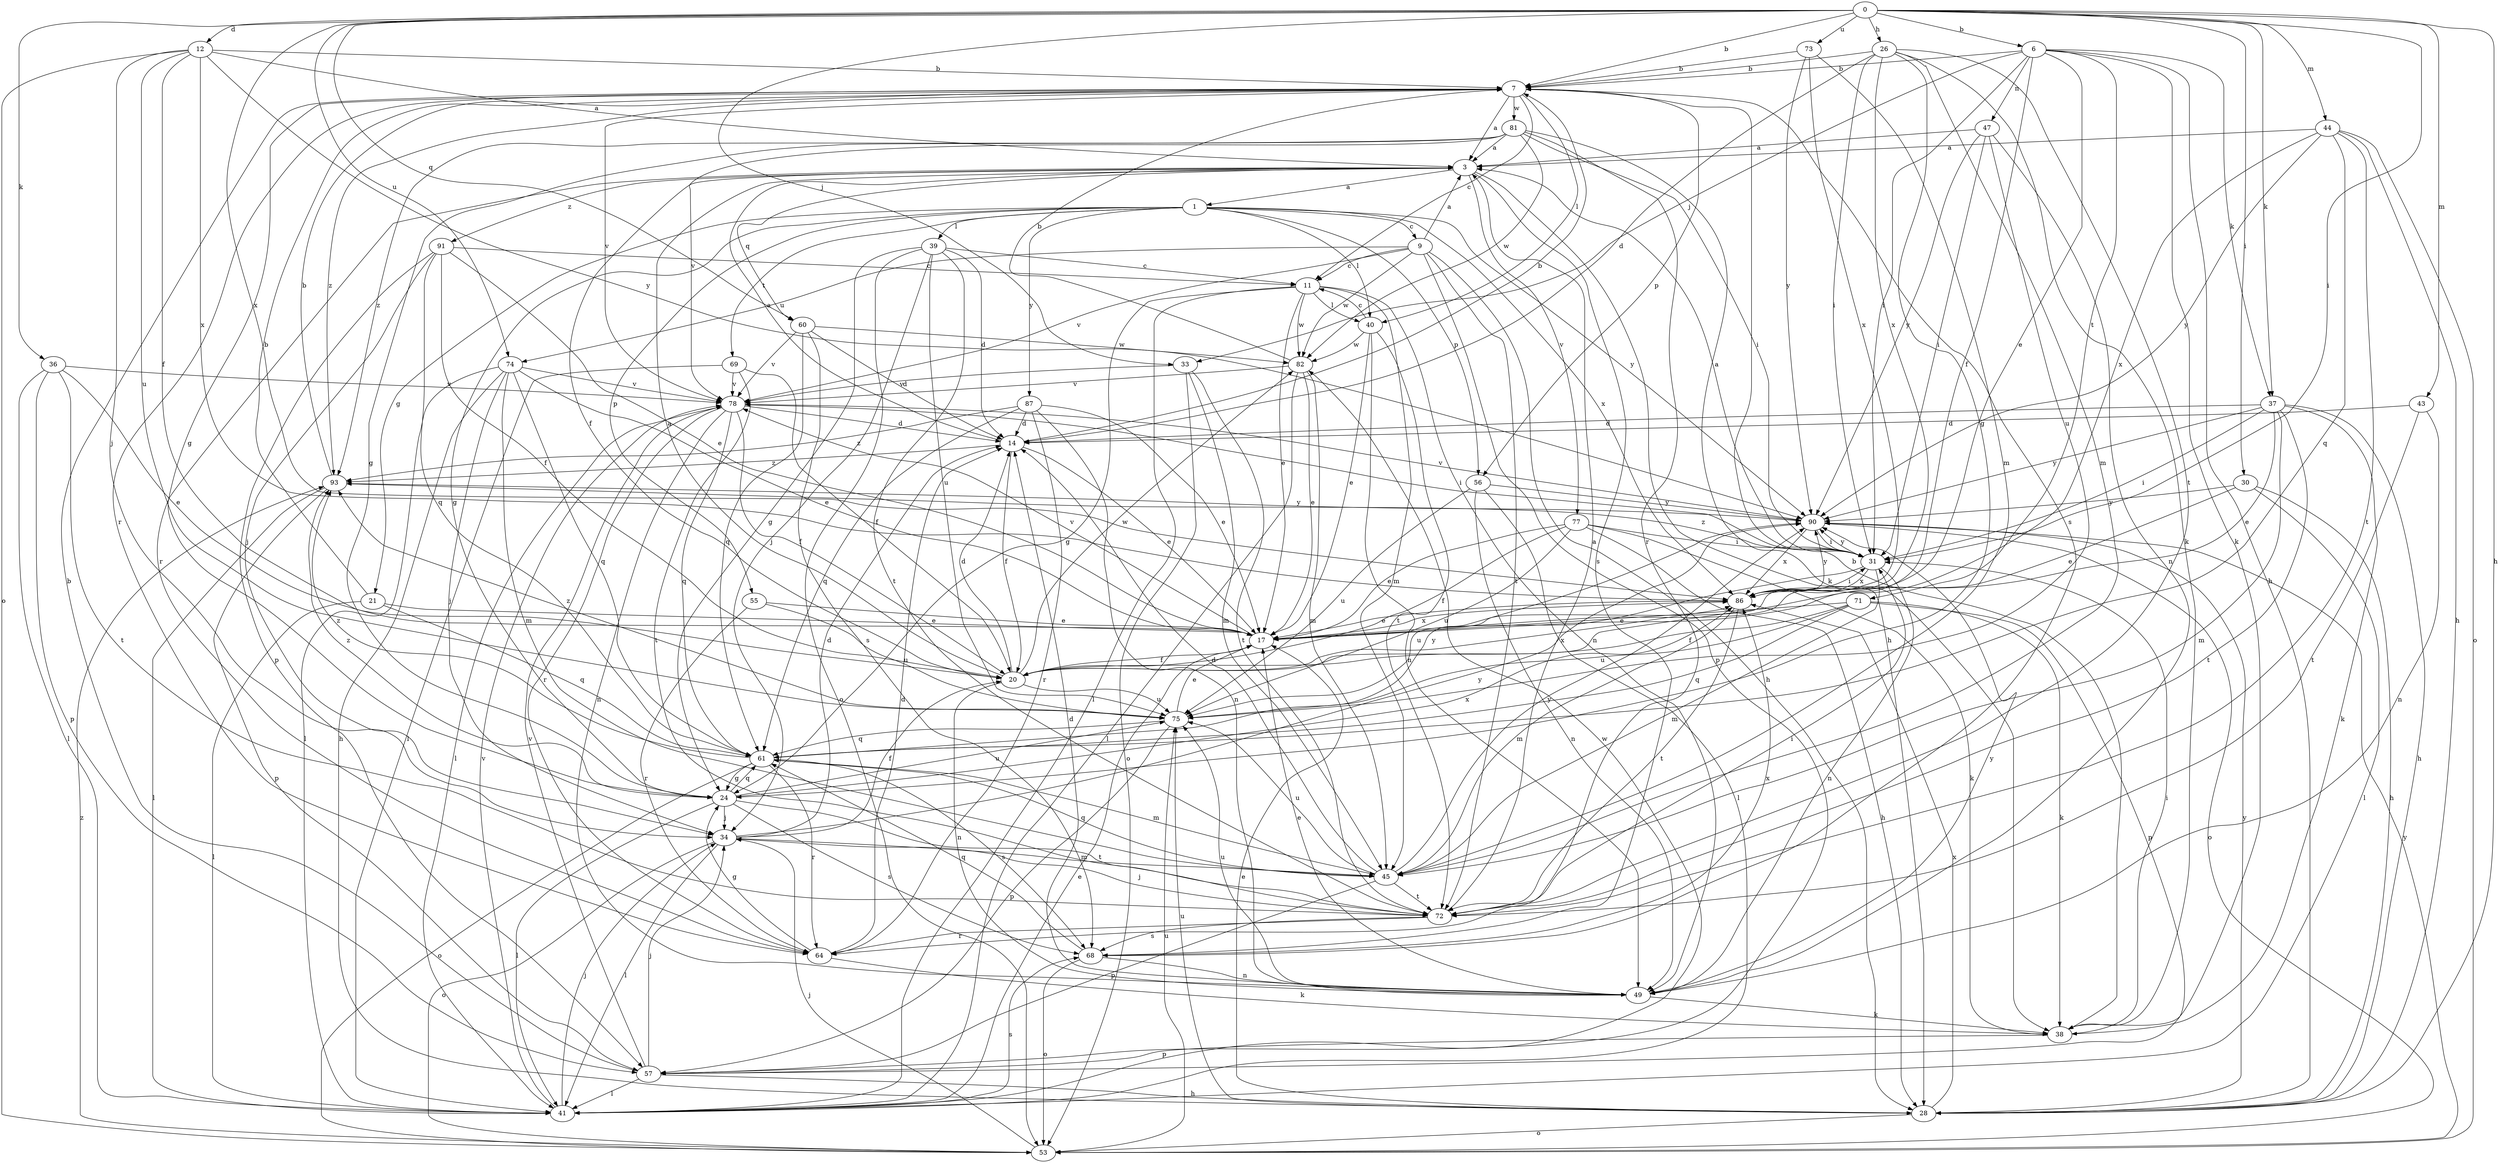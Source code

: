 strict digraph  {
0;
1;
3;
6;
7;
9;
11;
12;
14;
17;
20;
21;
24;
26;
28;
30;
31;
33;
34;
36;
37;
38;
39;
40;
41;
43;
44;
45;
47;
49;
53;
55;
56;
57;
60;
61;
64;
68;
69;
71;
72;
73;
74;
75;
77;
78;
81;
82;
86;
87;
90;
91;
93;
0 -> 6  [label=b];
0 -> 7  [label=b];
0 -> 12  [label=d];
0 -> 26  [label=h];
0 -> 28  [label=h];
0 -> 30  [label=i];
0 -> 31  [label=i];
0 -> 33  [label=j];
0 -> 36  [label=k];
0 -> 37  [label=k];
0 -> 43  [label=m];
0 -> 44  [label=m];
0 -> 60  [label=q];
0 -> 73  [label=u];
0 -> 74  [label=u];
0 -> 86  [label=x];
1 -> 9  [label=c];
1 -> 21  [label=g];
1 -> 24  [label=g];
1 -> 39  [label=l];
1 -> 40  [label=l];
1 -> 55  [label=p];
1 -> 56  [label=p];
1 -> 69  [label=t];
1 -> 86  [label=x];
1 -> 87  [label=y];
1 -> 90  [label=y];
3 -> 1  [label=a];
3 -> 20  [label=f];
3 -> 28  [label=h];
3 -> 60  [label=q];
3 -> 64  [label=r];
3 -> 68  [label=s];
3 -> 77  [label=v];
3 -> 91  [label=z];
6 -> 7  [label=b];
6 -> 17  [label=e];
6 -> 20  [label=f];
6 -> 28  [label=h];
6 -> 31  [label=i];
6 -> 33  [label=j];
6 -> 37  [label=k];
6 -> 38  [label=k];
6 -> 47  [label=n];
6 -> 71  [label=t];
7 -> 3  [label=a];
7 -> 11  [label=c];
7 -> 24  [label=g];
7 -> 40  [label=l];
7 -> 56  [label=p];
7 -> 64  [label=r];
7 -> 68  [label=s];
7 -> 78  [label=v];
7 -> 81  [label=w];
7 -> 93  [label=z];
9 -> 3  [label=a];
9 -> 11  [label=c];
9 -> 28  [label=h];
9 -> 57  [label=p];
9 -> 72  [label=t];
9 -> 74  [label=u];
9 -> 78  [label=v];
9 -> 82  [label=w];
11 -> 17  [label=e];
11 -> 24  [label=g];
11 -> 40  [label=l];
11 -> 41  [label=l];
11 -> 45  [label=m];
11 -> 49  [label=n];
11 -> 82  [label=w];
12 -> 3  [label=a];
12 -> 7  [label=b];
12 -> 20  [label=f];
12 -> 34  [label=j];
12 -> 53  [label=o];
12 -> 75  [label=u];
12 -> 86  [label=x];
12 -> 90  [label=y];
14 -> 3  [label=a];
14 -> 7  [label=b];
14 -> 17  [label=e];
14 -> 20  [label=f];
14 -> 93  [label=z];
17 -> 20  [label=f];
17 -> 78  [label=v];
17 -> 86  [label=x];
20 -> 3  [label=a];
20 -> 14  [label=d];
20 -> 49  [label=n];
20 -> 75  [label=u];
20 -> 82  [label=w];
20 -> 86  [label=x];
21 -> 7  [label=b];
21 -> 17  [label=e];
21 -> 41  [label=l];
21 -> 61  [label=q];
24 -> 34  [label=j];
24 -> 41  [label=l];
24 -> 61  [label=q];
24 -> 68  [label=s];
24 -> 72  [label=t];
24 -> 75  [label=u];
24 -> 86  [label=x];
24 -> 93  [label=z];
26 -> 7  [label=b];
26 -> 14  [label=d];
26 -> 24  [label=g];
26 -> 31  [label=i];
26 -> 38  [label=k];
26 -> 45  [label=m];
26 -> 72  [label=t];
26 -> 86  [label=x];
28 -> 17  [label=e];
28 -> 53  [label=o];
28 -> 75  [label=u];
28 -> 86  [label=x];
28 -> 90  [label=y];
30 -> 17  [label=e];
30 -> 28  [label=h];
30 -> 41  [label=l];
30 -> 90  [label=y];
31 -> 3  [label=a];
31 -> 45  [label=m];
31 -> 49  [label=n];
31 -> 75  [label=u];
31 -> 86  [label=x];
31 -> 90  [label=y];
31 -> 93  [label=z];
33 -> 45  [label=m];
33 -> 53  [label=o];
33 -> 72  [label=t];
33 -> 78  [label=v];
34 -> 14  [label=d];
34 -> 20  [label=f];
34 -> 41  [label=l];
34 -> 45  [label=m];
34 -> 53  [label=o];
34 -> 90  [label=y];
36 -> 17  [label=e];
36 -> 41  [label=l];
36 -> 57  [label=p];
36 -> 72  [label=t];
36 -> 78  [label=v];
37 -> 14  [label=d];
37 -> 17  [label=e];
37 -> 28  [label=h];
37 -> 31  [label=i];
37 -> 38  [label=k];
37 -> 45  [label=m];
37 -> 72  [label=t];
37 -> 90  [label=y];
38 -> 7  [label=b];
38 -> 31  [label=i];
38 -> 57  [label=p];
39 -> 11  [label=c];
39 -> 14  [label=d];
39 -> 24  [label=g];
39 -> 34  [label=j];
39 -> 53  [label=o];
39 -> 72  [label=t];
39 -> 75  [label=u];
40 -> 11  [label=c];
40 -> 17  [label=e];
40 -> 49  [label=n];
40 -> 72  [label=t];
40 -> 82  [label=w];
41 -> 17  [label=e];
41 -> 34  [label=j];
41 -> 68  [label=s];
41 -> 78  [label=v];
41 -> 82  [label=w];
43 -> 14  [label=d];
43 -> 49  [label=n];
43 -> 72  [label=t];
44 -> 3  [label=a];
44 -> 28  [label=h];
44 -> 53  [label=o];
44 -> 61  [label=q];
44 -> 72  [label=t];
44 -> 86  [label=x];
44 -> 90  [label=y];
45 -> 14  [label=d];
45 -> 57  [label=p];
45 -> 61  [label=q];
45 -> 72  [label=t];
45 -> 75  [label=u];
45 -> 90  [label=y];
47 -> 3  [label=a];
47 -> 31  [label=i];
47 -> 49  [label=n];
47 -> 75  [label=u];
47 -> 90  [label=y];
49 -> 14  [label=d];
49 -> 17  [label=e];
49 -> 38  [label=k];
49 -> 75  [label=u];
49 -> 90  [label=y];
53 -> 34  [label=j];
53 -> 75  [label=u];
53 -> 90  [label=y];
53 -> 93  [label=z];
55 -> 17  [label=e];
55 -> 64  [label=r];
55 -> 75  [label=u];
56 -> 41  [label=l];
56 -> 49  [label=n];
56 -> 75  [label=u];
56 -> 90  [label=y];
57 -> 7  [label=b];
57 -> 28  [label=h];
57 -> 34  [label=j];
57 -> 41  [label=l];
57 -> 78  [label=v];
60 -> 14  [label=d];
60 -> 61  [label=q];
60 -> 68  [label=s];
60 -> 78  [label=v];
60 -> 82  [label=w];
61 -> 24  [label=g];
61 -> 45  [label=m];
61 -> 53  [label=o];
61 -> 64  [label=r];
61 -> 68  [label=s];
61 -> 90  [label=y];
61 -> 93  [label=z];
64 -> 14  [label=d];
64 -> 24  [label=g];
64 -> 38  [label=k];
68 -> 49  [label=n];
68 -> 53  [label=o];
68 -> 61  [label=q];
68 -> 86  [label=x];
69 -> 20  [label=f];
69 -> 41  [label=l];
69 -> 72  [label=t];
69 -> 78  [label=v];
71 -> 17  [label=e];
71 -> 20  [label=f];
71 -> 38  [label=k];
71 -> 57  [label=p];
71 -> 61  [label=q];
71 -> 75  [label=u];
72 -> 3  [label=a];
72 -> 31  [label=i];
72 -> 34  [label=j];
72 -> 64  [label=r];
72 -> 68  [label=s];
73 -> 7  [label=b];
73 -> 45  [label=m];
73 -> 86  [label=x];
73 -> 90  [label=y];
74 -> 17  [label=e];
74 -> 28  [label=h];
74 -> 34  [label=j];
74 -> 41  [label=l];
74 -> 45  [label=m];
74 -> 61  [label=q];
74 -> 78  [label=v];
75 -> 17  [label=e];
75 -> 57  [label=p];
75 -> 61  [label=q];
75 -> 93  [label=z];
77 -> 17  [label=e];
77 -> 20  [label=f];
77 -> 28  [label=h];
77 -> 31  [label=i];
77 -> 38  [label=k];
77 -> 75  [label=u];
78 -> 14  [label=d];
78 -> 20  [label=f];
78 -> 31  [label=i];
78 -> 41  [label=l];
78 -> 49  [label=n];
78 -> 61  [label=q];
78 -> 64  [label=r];
81 -> 3  [label=a];
81 -> 24  [label=g];
81 -> 31  [label=i];
81 -> 38  [label=k];
81 -> 64  [label=r];
81 -> 78  [label=v];
81 -> 82  [label=w];
81 -> 93  [label=z];
82 -> 7  [label=b];
82 -> 17  [label=e];
82 -> 41  [label=l];
82 -> 45  [label=m];
82 -> 78  [label=v];
86 -> 17  [label=e];
86 -> 31  [label=i];
86 -> 45  [label=m];
86 -> 72  [label=t];
86 -> 90  [label=y];
87 -> 14  [label=d];
87 -> 17  [label=e];
87 -> 49  [label=n];
87 -> 61  [label=q];
87 -> 64  [label=r];
87 -> 93  [label=z];
90 -> 31  [label=i];
90 -> 53  [label=o];
90 -> 78  [label=v];
90 -> 86  [label=x];
91 -> 11  [label=c];
91 -> 17  [label=e];
91 -> 20  [label=f];
91 -> 34  [label=j];
91 -> 57  [label=p];
91 -> 61  [label=q];
93 -> 7  [label=b];
93 -> 41  [label=l];
93 -> 57  [label=p];
93 -> 90  [label=y];
}
